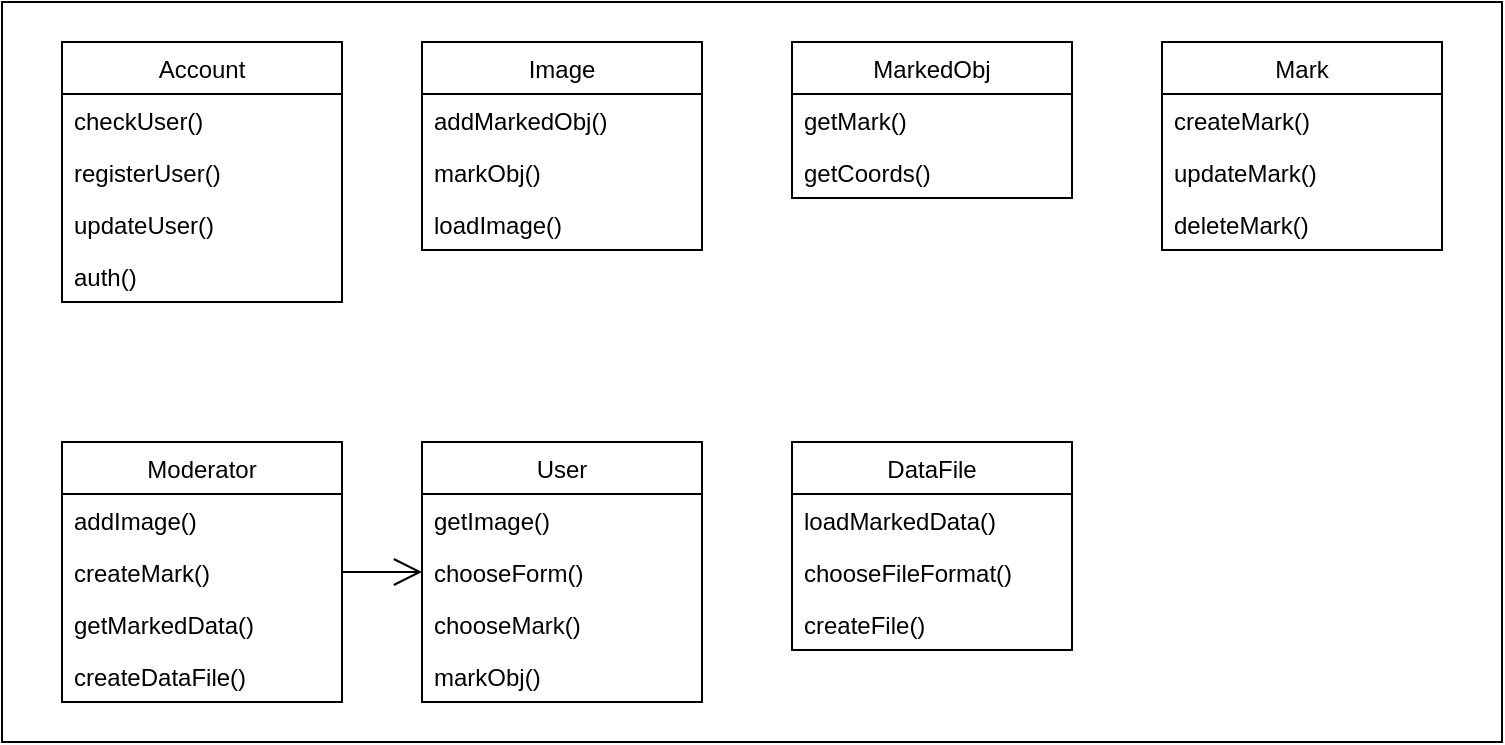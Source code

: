<mxfile version="20.8.16" type="device"><diagram name="Page-1" id="6B8_OywJZB06UHv_pfXa"><mxGraphModel dx="1434" dy="843" grid="1" gridSize="10" guides="1" tooltips="1" connect="1" arrows="1" fold="1" page="1" pageScale="1" pageWidth="850" pageHeight="1100" math="0" shadow="0"><root><mxCell id="0"/><mxCell id="1" parent="0"/><mxCell id="_7PP9UB80YhVDceQdDK9-1" value="" style="rounded=0;whiteSpace=wrap;html=1;" vertex="1" parent="1"><mxGeometry x="30" y="60" width="750" height="370" as="geometry"/></mxCell><mxCell id="oTBGBdAKazVMcWalhTXK-1" value="Account" style="swimlane;fontStyle=0;childLayout=stackLayout;horizontal=1;startSize=26;fillColor=none;horizontalStack=0;resizeParent=1;resizeParentMax=0;resizeLast=0;collapsible=1;marginBottom=0;" parent="1" vertex="1"><mxGeometry x="60" y="80" width="140" height="130" as="geometry"/></mxCell><mxCell id="oTBGBdAKazVMcWalhTXK-2" value="checkUser()" style="text;strokeColor=none;fillColor=none;align=left;verticalAlign=top;spacingLeft=4;spacingRight=4;overflow=hidden;rotatable=0;points=[[0,0.5],[1,0.5]];portConstraint=eastwest;" parent="oTBGBdAKazVMcWalhTXK-1" vertex="1"><mxGeometry y="26" width="140" height="26" as="geometry"/></mxCell><mxCell id="oTBGBdAKazVMcWalhTXK-3" value="registerUser()" style="text;strokeColor=none;fillColor=none;align=left;verticalAlign=top;spacingLeft=4;spacingRight=4;overflow=hidden;rotatable=0;points=[[0,0.5],[1,0.5]];portConstraint=eastwest;" parent="oTBGBdAKazVMcWalhTXK-1" vertex="1"><mxGeometry y="52" width="140" height="26" as="geometry"/></mxCell><mxCell id="oTBGBdAKazVMcWalhTXK-5" value="updateUser()" style="text;strokeColor=none;fillColor=none;align=left;verticalAlign=top;spacingLeft=4;spacingRight=4;overflow=hidden;rotatable=0;points=[[0,0.5],[1,0.5]];portConstraint=eastwest;" parent="oTBGBdAKazVMcWalhTXK-1" vertex="1"><mxGeometry y="78" width="140" height="26" as="geometry"/></mxCell><mxCell id="oTBGBdAKazVMcWalhTXK-4" value="auth()" style="text;strokeColor=none;fillColor=none;align=left;verticalAlign=top;spacingLeft=4;spacingRight=4;overflow=hidden;rotatable=0;points=[[0,0.5],[1,0.5]];portConstraint=eastwest;" parent="oTBGBdAKazVMcWalhTXK-1" vertex="1"><mxGeometry y="104" width="140" height="26" as="geometry"/></mxCell><mxCell id="oTBGBdAKazVMcWalhTXK-7" value="Moderator" style="swimlane;fontStyle=0;childLayout=stackLayout;horizontal=1;startSize=26;fillColor=none;horizontalStack=0;resizeParent=1;resizeParentMax=0;resizeLast=0;collapsible=1;marginBottom=0;" parent="1" vertex="1"><mxGeometry x="60" y="280" width="140" height="130" as="geometry"/></mxCell><mxCell id="oTBGBdAKazVMcWalhTXK-8" value="addImage()" style="text;strokeColor=none;fillColor=none;align=left;verticalAlign=top;spacingLeft=4;spacingRight=4;overflow=hidden;rotatable=0;points=[[0,0.5],[1,0.5]];portConstraint=eastwest;" parent="oTBGBdAKazVMcWalhTXK-7" vertex="1"><mxGeometry y="26" width="140" height="26" as="geometry"/></mxCell><mxCell id="oTBGBdAKazVMcWalhTXK-9" value="createMark()" style="text;strokeColor=none;fillColor=none;align=left;verticalAlign=top;spacingLeft=4;spacingRight=4;overflow=hidden;rotatable=0;points=[[0,0.5],[1,0.5]];portConstraint=eastwest;" parent="oTBGBdAKazVMcWalhTXK-7" vertex="1"><mxGeometry y="52" width="140" height="26" as="geometry"/></mxCell><mxCell id="oTBGBdAKazVMcWalhTXK-10" value="getMarkedData()" style="text;strokeColor=none;fillColor=none;align=left;verticalAlign=top;spacingLeft=4;spacingRight=4;overflow=hidden;rotatable=0;points=[[0,0.5],[1,0.5]];portConstraint=eastwest;" parent="oTBGBdAKazVMcWalhTXK-7" vertex="1"><mxGeometry y="78" width="140" height="26" as="geometry"/></mxCell><mxCell id="oTBGBdAKazVMcWalhTXK-11" value="createDataFile()" style="text;strokeColor=none;fillColor=none;align=left;verticalAlign=top;spacingLeft=4;spacingRight=4;overflow=hidden;rotatable=0;points=[[0,0.5],[1,0.5]];portConstraint=eastwest;" parent="oTBGBdAKazVMcWalhTXK-7" vertex="1"><mxGeometry y="104" width="140" height="26" as="geometry"/></mxCell><mxCell id="oTBGBdAKazVMcWalhTXK-12" value="User" style="swimlane;fontStyle=0;childLayout=stackLayout;horizontal=1;startSize=26;fillColor=none;horizontalStack=0;resizeParent=1;resizeParentMax=0;resizeLast=0;collapsible=1;marginBottom=0;" parent="1" vertex="1"><mxGeometry x="240" y="280" width="140" height="130" as="geometry"/></mxCell><mxCell id="oTBGBdAKazVMcWalhTXK-13" value="getImage()" style="text;strokeColor=none;fillColor=none;align=left;verticalAlign=top;spacingLeft=4;spacingRight=4;overflow=hidden;rotatable=0;points=[[0,0.5],[1,0.5]];portConstraint=eastwest;" parent="oTBGBdAKazVMcWalhTXK-12" vertex="1"><mxGeometry y="26" width="140" height="26" as="geometry"/></mxCell><mxCell id="oTBGBdAKazVMcWalhTXK-14" value="chooseForm()" style="text;strokeColor=none;fillColor=none;align=left;verticalAlign=top;spacingLeft=4;spacingRight=4;overflow=hidden;rotatable=0;points=[[0,0.5],[1,0.5]];portConstraint=eastwest;" parent="oTBGBdAKazVMcWalhTXK-12" vertex="1"><mxGeometry y="52" width="140" height="26" as="geometry"/></mxCell><mxCell id="oTBGBdAKazVMcWalhTXK-15" value="chooseMark()" style="text;strokeColor=none;fillColor=none;align=left;verticalAlign=top;spacingLeft=4;spacingRight=4;overflow=hidden;rotatable=0;points=[[0,0.5],[1,0.5]];portConstraint=eastwest;" parent="oTBGBdAKazVMcWalhTXK-12" vertex="1"><mxGeometry y="78" width="140" height="26" as="geometry"/></mxCell><mxCell id="oTBGBdAKazVMcWalhTXK-16" value="markObj()" style="text;strokeColor=none;fillColor=none;align=left;verticalAlign=top;spacingLeft=4;spacingRight=4;overflow=hidden;rotatable=0;points=[[0,0.5],[1,0.5]];portConstraint=eastwest;" parent="oTBGBdAKazVMcWalhTXK-12" vertex="1"><mxGeometry y="104" width="140" height="26" as="geometry"/></mxCell><mxCell id="oTBGBdAKazVMcWalhTXK-19" value="" style="endArrow=open;endFill=1;endSize=12;html=1;rounded=0;exitX=1;exitY=0.5;exitDx=0;exitDy=0;entryX=0;entryY=0.5;entryDx=0;entryDy=0;" parent="1" source="oTBGBdAKazVMcWalhTXK-9" target="oTBGBdAKazVMcWalhTXK-14" edge="1"><mxGeometry width="160" relative="1" as="geometry"><mxPoint x="140" y="220" as="sourcePoint"/><mxPoint x="300" y="220" as="targetPoint"/></mxGeometry></mxCell><mxCell id="oTBGBdAKazVMcWalhTXK-20" value="Image" style="swimlane;fontStyle=0;childLayout=stackLayout;horizontal=1;startSize=26;fillColor=none;horizontalStack=0;resizeParent=1;resizeParentMax=0;resizeLast=0;collapsible=1;marginBottom=0;" parent="1" vertex="1"><mxGeometry x="240" y="80" width="140" height="104" as="geometry"/></mxCell><mxCell id="oTBGBdAKazVMcWalhTXK-21" value="addMarkedObj()" style="text;strokeColor=none;fillColor=none;align=left;verticalAlign=top;spacingLeft=4;spacingRight=4;overflow=hidden;rotatable=0;points=[[0,0.5],[1,0.5]];portConstraint=eastwest;" parent="oTBGBdAKazVMcWalhTXK-20" vertex="1"><mxGeometry y="26" width="140" height="26" as="geometry"/></mxCell><mxCell id="oTBGBdAKazVMcWalhTXK-24" value="markObj()" style="text;strokeColor=none;fillColor=none;align=left;verticalAlign=top;spacingLeft=4;spacingRight=4;overflow=hidden;rotatable=0;points=[[0,0.5],[1,0.5]];portConstraint=eastwest;" parent="oTBGBdAKazVMcWalhTXK-20" vertex="1"><mxGeometry y="52" width="140" height="26" as="geometry"/></mxCell><mxCell id="oTBGBdAKazVMcWalhTXK-28" value="loadImage()" style="text;strokeColor=none;fillColor=none;align=left;verticalAlign=top;spacingLeft=4;spacingRight=4;overflow=hidden;rotatable=0;points=[[0,0.5],[1,0.5]];portConstraint=eastwest;" parent="oTBGBdAKazVMcWalhTXK-20" vertex="1"><mxGeometry y="78" width="140" height="26" as="geometry"/></mxCell><mxCell id="oTBGBdAKazVMcWalhTXK-25" value="MarkedObj" style="swimlane;fontStyle=0;childLayout=stackLayout;horizontal=1;startSize=26;fillColor=none;horizontalStack=0;resizeParent=1;resizeParentMax=0;resizeLast=0;collapsible=1;marginBottom=0;" parent="1" vertex="1"><mxGeometry x="425" y="80" width="140" height="78" as="geometry"/></mxCell><mxCell id="oTBGBdAKazVMcWalhTXK-26" value="getMark()" style="text;strokeColor=none;fillColor=none;align=left;verticalAlign=top;spacingLeft=4;spacingRight=4;overflow=hidden;rotatable=0;points=[[0,0.5],[1,0.5]];portConstraint=eastwest;" parent="oTBGBdAKazVMcWalhTXK-25" vertex="1"><mxGeometry y="26" width="140" height="26" as="geometry"/></mxCell><mxCell id="oTBGBdAKazVMcWalhTXK-27" value="getCoords()" style="text;strokeColor=none;fillColor=none;align=left;verticalAlign=top;spacingLeft=4;spacingRight=4;overflow=hidden;rotatable=0;points=[[0,0.5],[1,0.5]];portConstraint=eastwest;" parent="oTBGBdAKazVMcWalhTXK-25" vertex="1"><mxGeometry y="52" width="140" height="26" as="geometry"/></mxCell><mxCell id="oTBGBdAKazVMcWalhTXK-30" value="DataFile" style="swimlane;fontStyle=0;childLayout=stackLayout;horizontal=1;startSize=26;fillColor=none;horizontalStack=0;resizeParent=1;resizeParentMax=0;resizeLast=0;collapsible=1;marginBottom=0;" parent="1" vertex="1"><mxGeometry x="425" y="280" width="140" height="104" as="geometry"/></mxCell><mxCell id="oTBGBdAKazVMcWalhTXK-31" value="loadMarkedData()" style="text;strokeColor=none;fillColor=none;align=left;verticalAlign=top;spacingLeft=4;spacingRight=4;overflow=hidden;rotatable=0;points=[[0,0.5],[1,0.5]];portConstraint=eastwest;" parent="oTBGBdAKazVMcWalhTXK-30" vertex="1"><mxGeometry y="26" width="140" height="26" as="geometry"/></mxCell><mxCell id="oTBGBdAKazVMcWalhTXK-32" value="chooseFileFormat()" style="text;strokeColor=none;fillColor=none;align=left;verticalAlign=top;spacingLeft=4;spacingRight=4;overflow=hidden;rotatable=0;points=[[0,0.5],[1,0.5]];portConstraint=eastwest;" parent="oTBGBdAKazVMcWalhTXK-30" vertex="1"><mxGeometry y="52" width="140" height="26" as="geometry"/></mxCell><mxCell id="oTBGBdAKazVMcWalhTXK-33" value="createFile()" style="text;strokeColor=none;fillColor=none;align=left;verticalAlign=top;spacingLeft=4;spacingRight=4;overflow=hidden;rotatable=0;points=[[0,0.5],[1,0.5]];portConstraint=eastwest;" parent="oTBGBdAKazVMcWalhTXK-30" vertex="1"><mxGeometry y="78" width="140" height="26" as="geometry"/></mxCell><mxCell id="oTBGBdAKazVMcWalhTXK-34" value="Mark" style="swimlane;fontStyle=0;childLayout=stackLayout;horizontal=1;startSize=26;fillColor=none;horizontalStack=0;resizeParent=1;resizeParentMax=0;resizeLast=0;collapsible=1;marginBottom=0;" parent="1" vertex="1"><mxGeometry x="610" y="80" width="140" height="104" as="geometry"/></mxCell><mxCell id="oTBGBdAKazVMcWalhTXK-35" value="createMark()" style="text;strokeColor=none;fillColor=none;align=left;verticalAlign=top;spacingLeft=4;spacingRight=4;overflow=hidden;rotatable=0;points=[[0,0.5],[1,0.5]];portConstraint=eastwest;" parent="oTBGBdAKazVMcWalhTXK-34" vertex="1"><mxGeometry y="26" width="140" height="26" as="geometry"/></mxCell><mxCell id="oTBGBdAKazVMcWalhTXK-36" value="updateMark()" style="text;strokeColor=none;fillColor=none;align=left;verticalAlign=top;spacingLeft=4;spacingRight=4;overflow=hidden;rotatable=0;points=[[0,0.5],[1,0.5]];portConstraint=eastwest;" parent="oTBGBdAKazVMcWalhTXK-34" vertex="1"><mxGeometry y="52" width="140" height="26" as="geometry"/></mxCell><mxCell id="H7Qs6tZjvQBi9YpAQqnd-1" value="deleteMark()" style="text;strokeColor=none;fillColor=none;align=left;verticalAlign=top;spacingLeft=4;spacingRight=4;overflow=hidden;rotatable=0;points=[[0,0.5],[1,0.5]];portConstraint=eastwest;" parent="oTBGBdAKazVMcWalhTXK-34" vertex="1"><mxGeometry y="78" width="140" height="26" as="geometry"/></mxCell></root></mxGraphModel></diagram></mxfile>